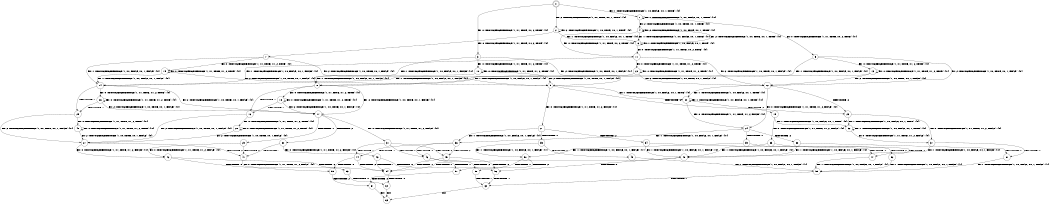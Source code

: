 digraph BCG {
size = "7, 10.5";
center = TRUE;
node [shape = circle];
0 [peripheries = 2];
0 -> 1 [label = "EX !1 !ATOMIC_EXCH_BRANCH (1, +0, FALSE, +0, 1, TRUE) !{0}"];
0 -> 2 [label = "EX !2 !ATOMIC_EXCH_BRANCH (1, +0, TRUE, +0, 1, TRUE) !{0}"];
0 -> 3 [label = "EX !0 !ATOMIC_EXCH_BRANCH (1, +1, TRUE, +0, 2, TRUE) !{0}"];
1 -> 4 [label = "EX !2 !ATOMIC_EXCH_BRANCH (1, +0, TRUE, +0, 1, TRUE) !{0}"];
1 -> 5 [label = "EX !0 !ATOMIC_EXCH_BRANCH (1, +1, TRUE, +0, 2, TRUE) !{0}"];
1 -> 1 [label = "EX !1 !ATOMIC_EXCH_BRANCH (1, +0, FALSE, +0, 1, TRUE) !{0}"];
2 -> 6 [label = "EX !1 !ATOMIC_EXCH_BRANCH (1, +0, FALSE, +0, 1, TRUE) !{0}"];
2 -> 7 [label = "EX !0 !ATOMIC_EXCH_BRANCH (1, +1, TRUE, +0, 2, TRUE) !{0}"];
2 -> 2 [label = "EX !2 !ATOMIC_EXCH_BRANCH (1, +0, TRUE, +0, 1, TRUE) !{0}"];
3 -> 8 [label = "EX !1 !ATOMIC_EXCH_BRANCH (1, +0, FALSE, +0, 1, FALSE) !{0}"];
3 -> 9 [label = "EX !2 !ATOMIC_EXCH_BRANCH (1, +0, TRUE, +0, 1, FALSE) !{0}"];
3 -> 10 [label = "EX !0 !ATOMIC_EXCH_BRANCH (1, +1, TRUE, +1, 2, TRUE) !{0}"];
4 -> 11 [label = "EX !0 !ATOMIC_EXCH_BRANCH (1, +1, TRUE, +0, 2, TRUE) !{0}"];
4 -> 4 [label = "EX !2 !ATOMIC_EXCH_BRANCH (1, +0, TRUE, +0, 1, TRUE) !{0}"];
4 -> 6 [label = "EX !1 !ATOMIC_EXCH_BRANCH (1, +0, FALSE, +0, 1, TRUE) !{0}"];
5 -> 12 [label = "EX !2 !ATOMIC_EXCH_BRANCH (1, +0, TRUE, +0, 1, FALSE) !{0}"];
5 -> 8 [label = "EX !1 !ATOMIC_EXCH_BRANCH (1, +0, FALSE, +0, 1, FALSE) !{0}"];
5 -> 13 [label = "EX !0 !ATOMIC_EXCH_BRANCH (1, +1, TRUE, +1, 2, TRUE) !{0}"];
6 -> 11 [label = "EX !0 !ATOMIC_EXCH_BRANCH (1, +1, TRUE, +0, 2, TRUE) !{0}"];
6 -> 4 [label = "EX !2 !ATOMIC_EXCH_BRANCH (1, +0, TRUE, +0, 1, TRUE) !{0}"];
6 -> 6 [label = "EX !1 !ATOMIC_EXCH_BRANCH (1, +0, FALSE, +0, 1, TRUE) !{0}"];
7 -> 14 [label = "EX !1 !ATOMIC_EXCH_BRANCH (1, +0, FALSE, +0, 1, FALSE) !{0}"];
7 -> 9 [label = "EX !2 !ATOMIC_EXCH_BRANCH (1, +0, TRUE, +0, 1, FALSE) !{0}"];
7 -> 15 [label = "EX !0 !ATOMIC_EXCH_BRANCH (1, +1, TRUE, +1, 2, TRUE) !{0}"];
8 -> 16 [label = "TERMINATE !1"];
8 -> 17 [label = "EX !2 !ATOMIC_EXCH_BRANCH (1, +0, TRUE, +0, 1, FALSE) !{0}"];
8 -> 18 [label = "EX !0 !ATOMIC_EXCH_BRANCH (1, +1, TRUE, +1, 2, TRUE) !{0}"];
9 -> 19 [label = "TERMINATE !2"];
9 -> 20 [label = "EX !1 !ATOMIC_EXCH_BRANCH (1, +0, FALSE, +0, 1, TRUE) !{0}"];
9 -> 21 [label = "EX !0 !ATOMIC_EXCH_BRANCH (1, +1, TRUE, +1, 2, FALSE) !{0}"];
10 -> 8 [label = "EX !1 !ATOMIC_EXCH_BRANCH (1, +0, FALSE, +0, 1, FALSE) !{0}"];
10 -> 9 [label = "EX !2 !ATOMIC_EXCH_BRANCH (1, +0, TRUE, +0, 1, FALSE) !{0}"];
10 -> 10 [label = "EX !0 !ATOMIC_EXCH_BRANCH (1, +1, TRUE, +1, 2, TRUE) !{0}"];
11 -> 12 [label = "EX !2 !ATOMIC_EXCH_BRANCH (1, +0, TRUE, +0, 1, FALSE) !{0}"];
11 -> 14 [label = "EX !1 !ATOMIC_EXCH_BRANCH (1, +0, FALSE, +0, 1, FALSE) !{0}"];
11 -> 22 [label = "EX !0 !ATOMIC_EXCH_BRANCH (1, +1, TRUE, +1, 2, TRUE) !{0}"];
12 -> 23 [label = "TERMINATE !2"];
12 -> 20 [label = "EX !1 !ATOMIC_EXCH_BRANCH (1, +0, FALSE, +0, 1, TRUE) !{0}"];
12 -> 24 [label = "EX !0 !ATOMIC_EXCH_BRANCH (1, +1, TRUE, +1, 2, FALSE) !{0}"];
13 -> 12 [label = "EX !2 !ATOMIC_EXCH_BRANCH (1, +0, TRUE, +0, 1, FALSE) !{0}"];
13 -> 8 [label = "EX !1 !ATOMIC_EXCH_BRANCH (1, +0, FALSE, +0, 1, FALSE) !{0}"];
13 -> 13 [label = "EX !0 !ATOMIC_EXCH_BRANCH (1, +1, TRUE, +1, 2, TRUE) !{0}"];
14 -> 25 [label = "TERMINATE !1"];
14 -> 17 [label = "EX !2 !ATOMIC_EXCH_BRANCH (1, +0, TRUE, +0, 1, FALSE) !{0}"];
14 -> 26 [label = "EX !0 !ATOMIC_EXCH_BRANCH (1, +1, TRUE, +1, 2, TRUE) !{0}"];
15 -> 14 [label = "EX !1 !ATOMIC_EXCH_BRANCH (1, +0, FALSE, +0, 1, FALSE) !{0}"];
15 -> 9 [label = "EX !2 !ATOMIC_EXCH_BRANCH (1, +0, TRUE, +0, 1, FALSE) !{0}"];
15 -> 15 [label = "EX !0 !ATOMIC_EXCH_BRANCH (1, +1, TRUE, +1, 2, TRUE) !{0}"];
16 -> 27 [label = "EX !2 !ATOMIC_EXCH_BRANCH (1, +0, TRUE, +0, 1, FALSE) !{0}"];
16 -> 28 [label = "EX !0 !ATOMIC_EXCH_BRANCH (1, +1, TRUE, +1, 2, TRUE) !{0}"];
17 -> 29 [label = "TERMINATE !1"];
17 -> 30 [label = "TERMINATE !2"];
17 -> 31 [label = "EX !0 !ATOMIC_EXCH_BRANCH (1, +1, TRUE, +1, 2, FALSE) !{0}"];
18 -> 16 [label = "TERMINATE !1"];
18 -> 17 [label = "EX !2 !ATOMIC_EXCH_BRANCH (1, +0, TRUE, +0, 1, FALSE) !{0}"];
18 -> 18 [label = "EX !0 !ATOMIC_EXCH_BRANCH (1, +1, TRUE, +1, 2, TRUE) !{0}"];
19 -> 32 [label = "EX !1 !ATOMIC_EXCH_BRANCH (1, +0, FALSE, +0, 1, TRUE) !{0}"];
19 -> 33 [label = "EX !0 !ATOMIC_EXCH_BRANCH (1, +1, TRUE, +1, 2, FALSE) !{0}"];
20 -> 23 [label = "TERMINATE !2"];
20 -> 20 [label = "EX !1 !ATOMIC_EXCH_BRANCH (1, +0, FALSE, +0, 1, TRUE) !{0}"];
20 -> 24 [label = "EX !0 !ATOMIC_EXCH_BRANCH (1, +1, TRUE, +1, 2, FALSE) !{0}"];
21 -> 34 [label = "TERMINATE !2"];
21 -> 35 [label = "TERMINATE !0"];
21 -> 36 [label = "EX !1 !ATOMIC_EXCH_BRANCH (1, +0, FALSE, +0, 1, FALSE) !{0}"];
22 -> 12 [label = "EX !2 !ATOMIC_EXCH_BRANCH (1, +0, TRUE, +0, 1, FALSE) !{0}"];
22 -> 14 [label = "EX !1 !ATOMIC_EXCH_BRANCH (1, +0, FALSE, +0, 1, FALSE) !{0}"];
22 -> 22 [label = "EX !0 !ATOMIC_EXCH_BRANCH (1, +1, TRUE, +1, 2, TRUE) !{0}"];
23 -> 32 [label = "EX !1 !ATOMIC_EXCH_BRANCH (1, +0, FALSE, +0, 1, TRUE) !{0}"];
23 -> 37 [label = "EX !0 !ATOMIC_EXCH_BRANCH (1, +1, TRUE, +1, 2, FALSE) !{0}"];
24 -> 38 [label = "TERMINATE !2"];
24 -> 39 [label = "TERMINATE !0"];
24 -> 36 [label = "EX !1 !ATOMIC_EXCH_BRANCH (1, +0, FALSE, +0, 1, FALSE) !{0}"];
25 -> 27 [label = "EX !2 !ATOMIC_EXCH_BRANCH (1, +0, TRUE, +0, 1, FALSE) !{0}"];
25 -> 40 [label = "EX !0 !ATOMIC_EXCH_BRANCH (1, +1, TRUE, +1, 2, TRUE) !{0}"];
26 -> 25 [label = "TERMINATE !1"];
26 -> 17 [label = "EX !2 !ATOMIC_EXCH_BRANCH (1, +0, TRUE, +0, 1, FALSE) !{0}"];
26 -> 26 [label = "EX !0 !ATOMIC_EXCH_BRANCH (1, +1, TRUE, +1, 2, TRUE) !{0}"];
27 -> 41 [label = "TERMINATE !2"];
27 -> 42 [label = "EX !0 !ATOMIC_EXCH_BRANCH (1, +1, TRUE, +1, 2, FALSE) !{0}"];
28 -> 27 [label = "EX !2 !ATOMIC_EXCH_BRANCH (1, +0, TRUE, +0, 1, FALSE) !{0}"];
28 -> 28 [label = "EX !0 !ATOMIC_EXCH_BRANCH (1, +1, TRUE, +1, 2, TRUE) !{0}"];
29 -> 41 [label = "TERMINATE !2"];
29 -> 42 [label = "EX !0 !ATOMIC_EXCH_BRANCH (1, +1, TRUE, +1, 2, FALSE) !{0}"];
30 -> 41 [label = "TERMINATE !1"];
30 -> 43 [label = "EX !0 !ATOMIC_EXCH_BRANCH (1, +1, TRUE, +1, 2, FALSE) !{0}"];
31 -> 44 [label = "TERMINATE !1"];
31 -> 45 [label = "TERMINATE !2"];
31 -> 46 [label = "TERMINATE !0"];
32 -> 32 [label = "EX !1 !ATOMIC_EXCH_BRANCH (1, +0, FALSE, +0, 1, TRUE) !{0}"];
32 -> 37 [label = "EX !0 !ATOMIC_EXCH_BRANCH (1, +1, TRUE, +1, 2, FALSE) !{0}"];
33 -> 47 [label = "TERMINATE !0"];
33 -> 48 [label = "EX !1 !ATOMIC_EXCH_BRANCH (1, +0, FALSE, +0, 1, FALSE) !{0}"];
34 -> 47 [label = "TERMINATE !0"];
34 -> 48 [label = "EX !1 !ATOMIC_EXCH_BRANCH (1, +0, FALSE, +0, 1, FALSE) !{0}"];
35 -> 49 [label = "TERMINATE !2"];
35 -> 50 [label = "EX !1 !ATOMIC_EXCH_BRANCH (1, +0, FALSE, +0, 1, FALSE) !{1}"];
36 -> 44 [label = "TERMINATE !1"];
36 -> 45 [label = "TERMINATE !2"];
36 -> 46 [label = "TERMINATE !0"];
37 -> 51 [label = "TERMINATE !0"];
37 -> 48 [label = "EX !1 !ATOMIC_EXCH_BRANCH (1, +0, FALSE, +0, 1, FALSE) !{0}"];
38 -> 51 [label = "TERMINATE !0"];
38 -> 48 [label = "EX !1 !ATOMIC_EXCH_BRANCH (1, +0, FALSE, +0, 1, FALSE) !{0}"];
39 -> 52 [label = "TERMINATE !2"];
39 -> 50 [label = "EX !1 !ATOMIC_EXCH_BRANCH (1, +0, FALSE, +0, 1, FALSE) !{1}"];
40 -> 27 [label = "EX !2 !ATOMIC_EXCH_BRANCH (1, +0, TRUE, +0, 1, FALSE) !{0}"];
40 -> 40 [label = "EX !0 !ATOMIC_EXCH_BRANCH (1, +1, TRUE, +1, 2, TRUE) !{0}"];
41 -> 53 [label = "EX !0 !ATOMIC_EXCH_BRANCH (1, +1, TRUE, +1, 2, FALSE) !{0}"];
42 -> 54 [label = "TERMINATE !2"];
42 -> 55 [label = "TERMINATE !0"];
43 -> 54 [label = "TERMINATE !1"];
43 -> 56 [label = "TERMINATE !0"];
44 -> 54 [label = "TERMINATE !2"];
44 -> 55 [label = "TERMINATE !0"];
45 -> 54 [label = "TERMINATE !1"];
45 -> 56 [label = "TERMINATE !0"];
46 -> 57 [label = "TERMINATE !1"];
46 -> 58 [label = "TERMINATE !2"];
47 -> 59 [label = "EX !1 !ATOMIC_EXCH_BRANCH (1, +0, FALSE, +0, 1, FALSE) !{1}"];
48 -> 54 [label = "TERMINATE !1"];
48 -> 56 [label = "TERMINATE !0"];
49 -> 59 [label = "EX !1 !ATOMIC_EXCH_BRANCH (1, +0, FALSE, +0, 1, FALSE) !{1}"];
50 -> 57 [label = "TERMINATE !1"];
50 -> 58 [label = "TERMINATE !2"];
51 -> 59 [label = "EX !1 !ATOMIC_EXCH_BRANCH (1, +0, FALSE, +0, 1, FALSE) !{1}"];
52 -> 59 [label = "EX !1 !ATOMIC_EXCH_BRANCH (1, +0, FALSE, +0, 1, FALSE) !{1}"];
53 -> 60 [label = "TERMINATE !0"];
54 -> 60 [label = "TERMINATE !0"];
55 -> 61 [label = "TERMINATE !2"];
56 -> 62 [label = "TERMINATE !1"];
57 -> 61 [label = "TERMINATE !2"];
58 -> 62 [label = "TERMINATE !1"];
59 -> 62 [label = "TERMINATE !1"];
60 -> 63 [label = "exit"];
61 -> 63 [label = "exit"];
62 -> 63 [label = "exit"];
}
